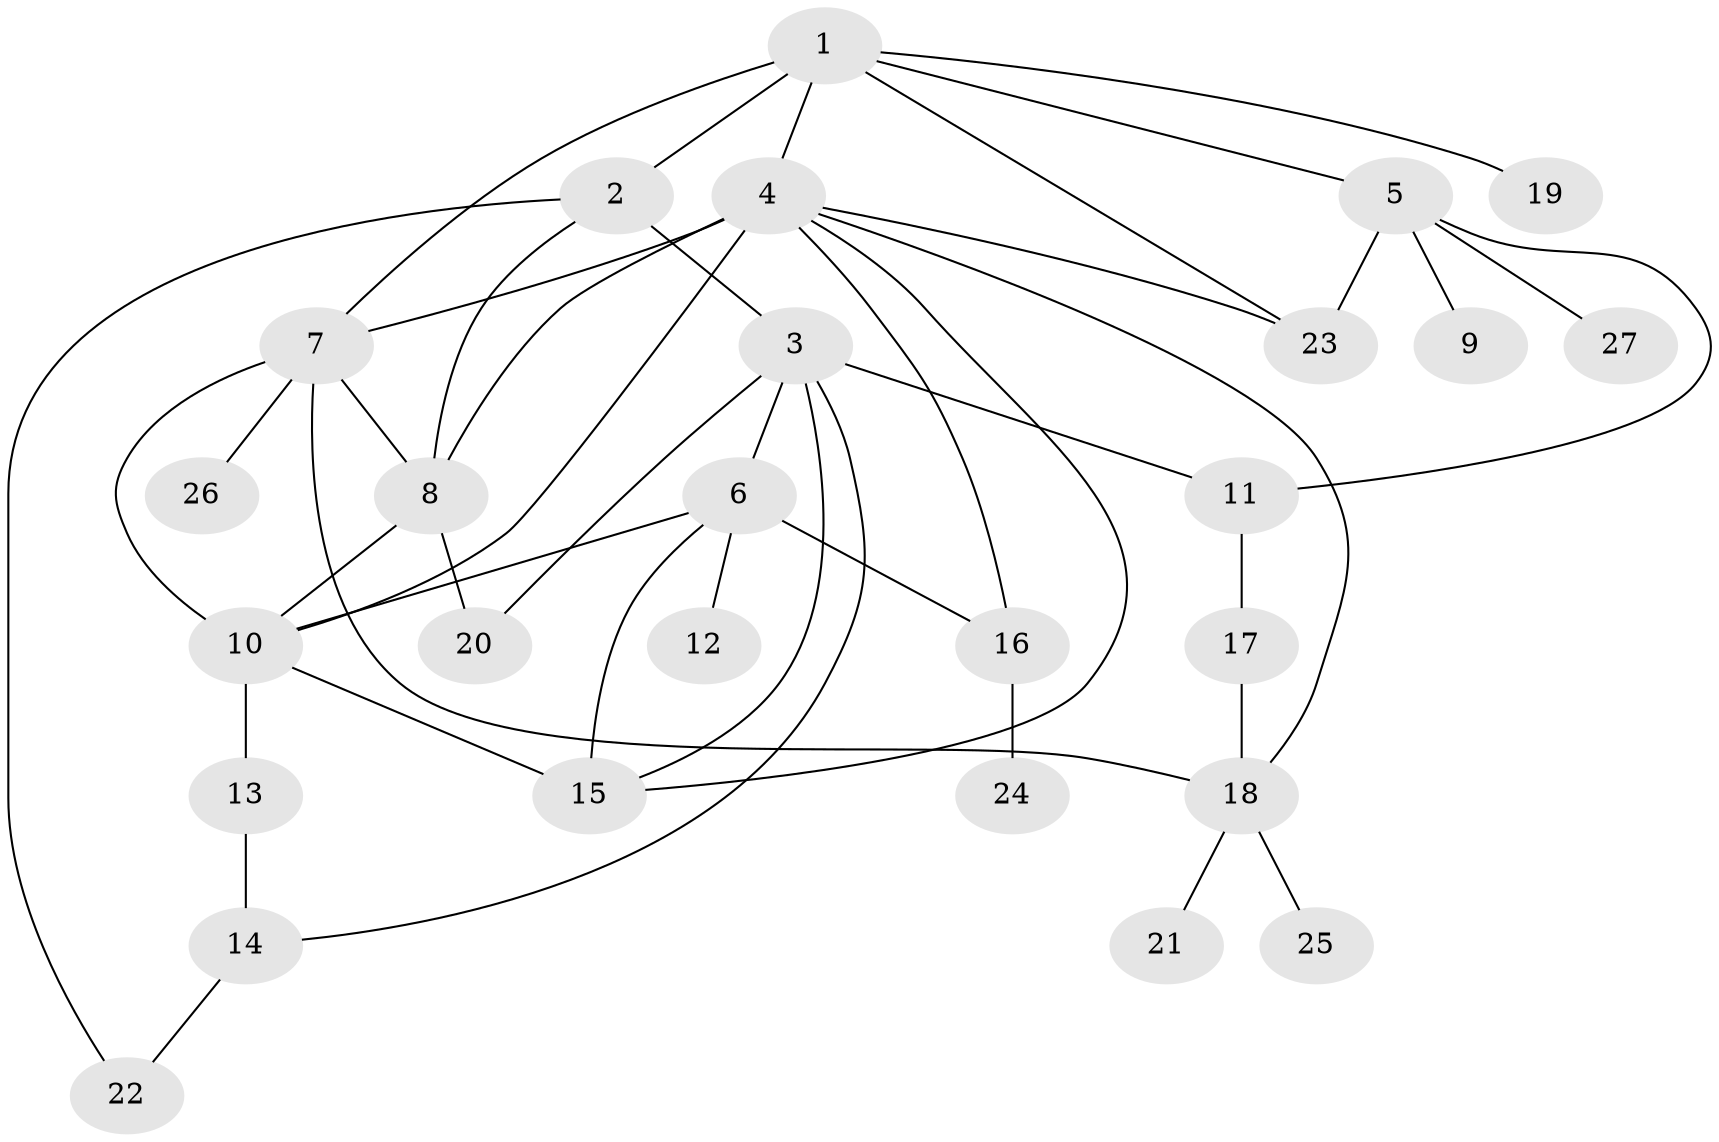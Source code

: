 // original degree distribution, {7: 0.018518518518518517, 5: 0.14814814814814814, 3: 0.2777777777777778, 6: 0.018518518518518517, 2: 0.18518518518518517, 1: 0.25925925925925924, 4: 0.09259259259259259}
// Generated by graph-tools (version 1.1) at 2025/48/03/04/25 22:48:49]
// undirected, 27 vertices, 44 edges
graph export_dot {
  node [color=gray90,style=filled];
  1;
  2;
  3;
  4;
  5;
  6;
  7;
  8;
  9;
  10;
  11;
  12;
  13;
  14;
  15;
  16;
  17;
  18;
  19;
  20;
  21;
  22;
  23;
  24;
  25;
  26;
  27;
  1 -- 2 [weight=1.0];
  1 -- 4 [weight=1.0];
  1 -- 5 [weight=1.0];
  1 -- 7 [weight=1.0];
  1 -- 19 [weight=1.0];
  1 -- 23 [weight=1.0];
  2 -- 3 [weight=1.0];
  2 -- 8 [weight=1.0];
  2 -- 22 [weight=1.0];
  3 -- 6 [weight=1.0];
  3 -- 11 [weight=1.0];
  3 -- 14 [weight=1.0];
  3 -- 15 [weight=1.0];
  3 -- 20 [weight=1.0];
  4 -- 7 [weight=2.0];
  4 -- 8 [weight=2.0];
  4 -- 10 [weight=1.0];
  4 -- 15 [weight=1.0];
  4 -- 16 [weight=1.0];
  4 -- 18 [weight=1.0];
  4 -- 23 [weight=1.0];
  5 -- 9 [weight=1.0];
  5 -- 11 [weight=1.0];
  5 -- 23 [weight=1.0];
  5 -- 27 [weight=1.0];
  6 -- 10 [weight=2.0];
  6 -- 12 [weight=1.0];
  6 -- 15 [weight=1.0];
  6 -- 16 [weight=1.0];
  7 -- 8 [weight=1.0];
  7 -- 10 [weight=1.0];
  7 -- 18 [weight=1.0];
  7 -- 26 [weight=1.0];
  8 -- 10 [weight=1.0];
  8 -- 20 [weight=1.0];
  10 -- 13 [weight=1.0];
  10 -- 15 [weight=2.0];
  11 -- 17 [weight=1.0];
  13 -- 14 [weight=1.0];
  14 -- 22 [weight=1.0];
  16 -- 24 [weight=1.0];
  17 -- 18 [weight=1.0];
  18 -- 21 [weight=1.0];
  18 -- 25 [weight=1.0];
}
